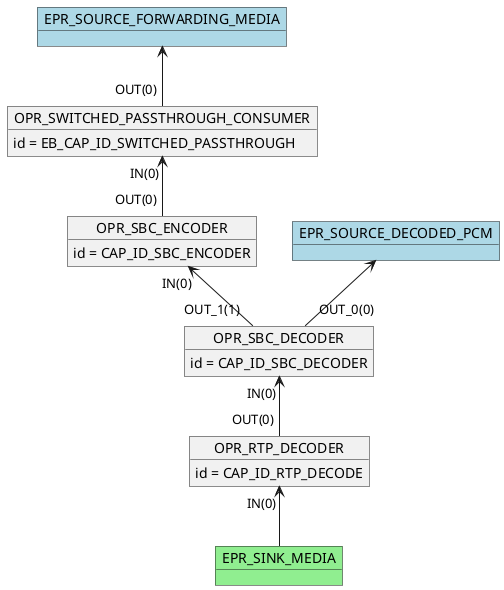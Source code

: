 @startuml

    object OPR_RTP_DECODER
    OPR_RTP_DECODER : id = CAP_ID_RTP_DECODE
    object OPR_SWITCHED_PASSTHROUGH_CONSUMER
    OPR_SWITCHED_PASSTHROUGH_CONSUMER : id = EB_CAP_ID_SWITCHED_PASSTHROUGH
    object OPR_SBC_DECODER
    OPR_SBC_DECODER : id = CAP_ID_SBC_DECODER
    object OPR_SBC_ENCODER
    OPR_SBC_ENCODER : id = CAP_ID_SBC_ENCODER
    OPR_SBC_DECODER "IN(0)"<-- "OUT(0)" OPR_RTP_DECODER
    OPR_SBC_ENCODER "IN(0)"<-- "OUT_1(1)" OPR_SBC_DECODER
    OPR_SWITCHED_PASSTHROUGH_CONSUMER "IN(0)"<-- "OUT(0)" OPR_SBC_ENCODER
    object EPR_SINK_MEDIA #lightgreen
    OPR_RTP_DECODER "IN(0)" <-- EPR_SINK_MEDIA
    object EPR_SOURCE_FORWARDING_MEDIA #lightblue
    EPR_SOURCE_FORWARDING_MEDIA <-- "OUT(0)" OPR_SWITCHED_PASSTHROUGH_CONSUMER
    object EPR_SOURCE_DECODED_PCM #lightblue
    EPR_SOURCE_DECODED_PCM <-- "OUT_0(0)" OPR_SBC_DECODER
@enduml
